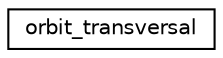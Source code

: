 digraph "Graphical Class Hierarchy"
{
  edge [fontname="Helvetica",fontsize="10",labelfontname="Helvetica",labelfontsize="10"];
  node [fontname="Helvetica",fontsize="10",shape=record];
  rankdir="LR";
  Node0 [label="orbit_transversal",height=0.2,width=0.4,color="black", fillcolor="white", style="filled",URL="$de/d2d/classorbit__transversal.html"];
}
